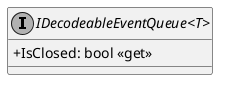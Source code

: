 @startuml
skinparam monochrome true
skinparam classAttributeIconSize 0

!startsub default
interface "IDecodeableEventQueue<T>" {
    + IsClosed: bool <<get>>
}
!endsub

@enduml